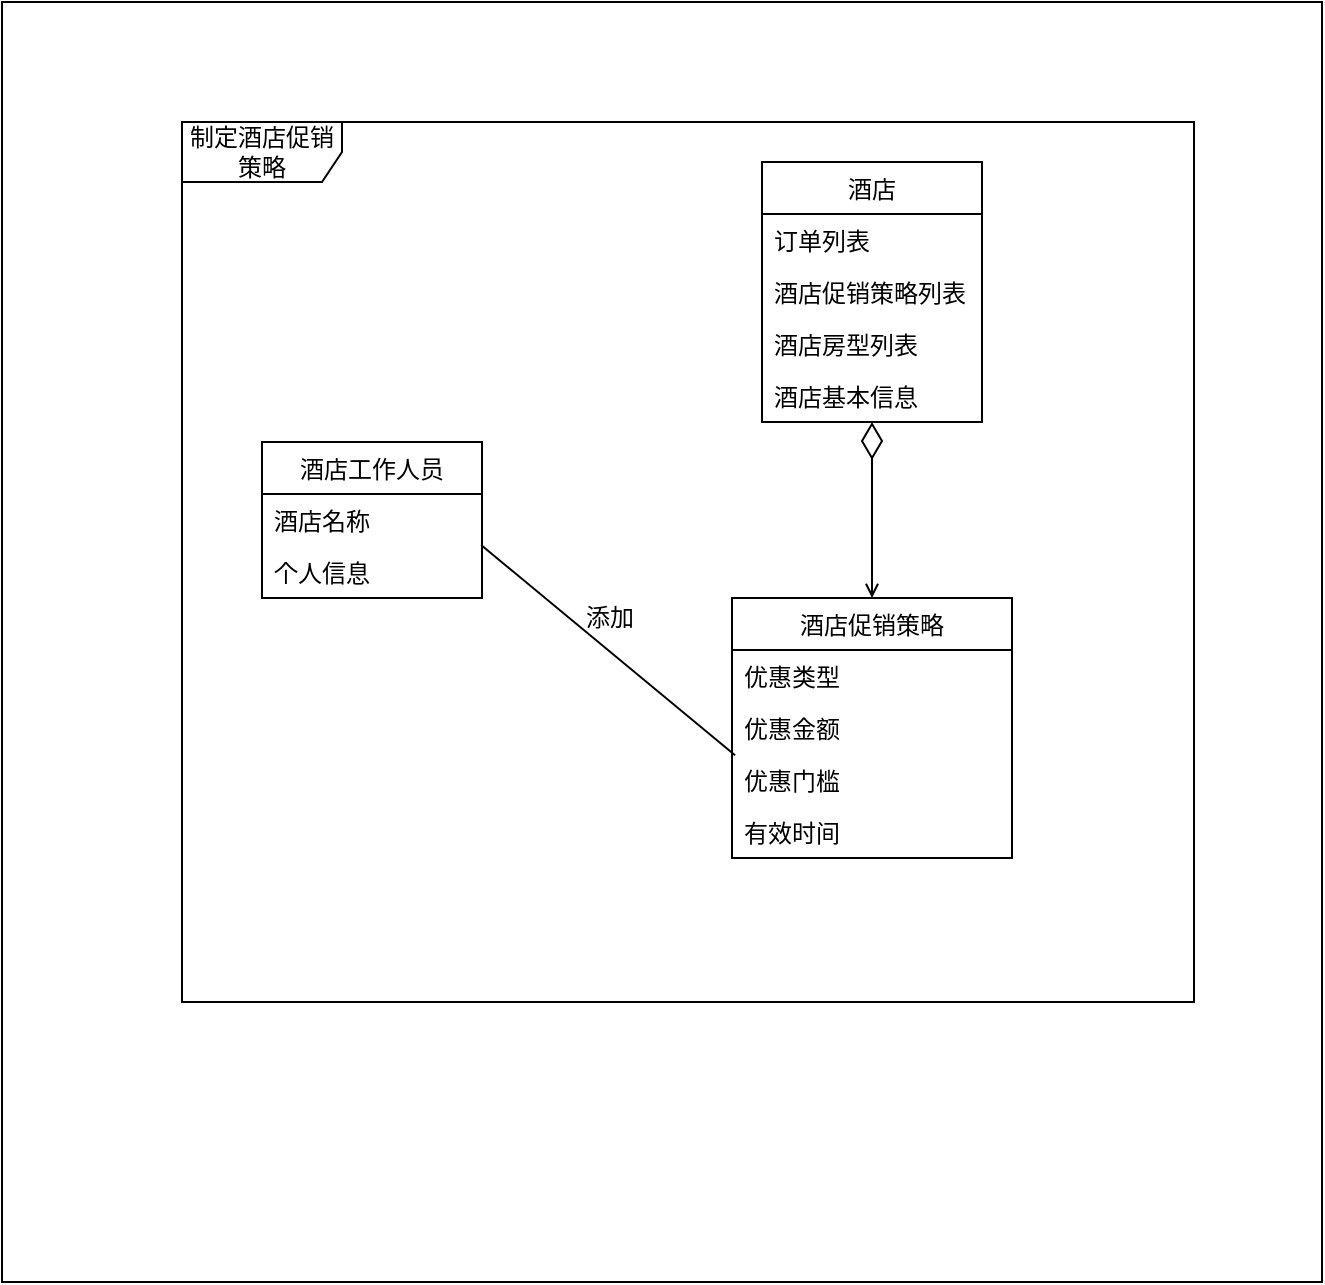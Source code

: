 <mxfile version="13.0.1" type="device"><diagram id="yC7tS79cLCVkGnyvnxfJ" name="Page-1"><mxGraphModel dx="593" dy="331" grid="1" gridSize="10" guides="1" tooltips="1" connect="1" arrows="1" fold="1" page="1" pageScale="1" pageWidth="827" pageHeight="1169" math="0" shadow="0"><root><mxCell id="0"/><mxCell id="1" parent="0"/><mxCell id="rI_k1s_OswLHcRTH_WGH-1" value="" style="rounded=0;whiteSpace=wrap;html=1;" vertex="1" parent="1"><mxGeometry x="90" y="20" width="660" height="640" as="geometry"/></mxCell><mxCell id="rI_k1s_OswLHcRTH_WGH-2" value="制定酒店促销策略" style="shape=umlFrame;whiteSpace=wrap;html=1;width=80;height=30;" vertex="1" parent="1"><mxGeometry x="180" y="80" width="506" height="440" as="geometry"/></mxCell><mxCell id="rI_k1s_OswLHcRTH_WGH-3" value="酒店工作人员" style="swimlane;fontStyle=0;childLayout=stackLayout;horizontal=1;startSize=26;fillColor=none;horizontalStack=0;resizeParent=1;resizeParentMax=0;resizeLast=0;collapsible=1;marginBottom=0;" vertex="1" parent="1"><mxGeometry x="220" y="240" width="110" height="78" as="geometry"/></mxCell><mxCell id="rI_k1s_OswLHcRTH_WGH-4" value="酒店名称" style="text;strokeColor=none;fillColor=none;align=left;verticalAlign=top;spacingLeft=4;spacingRight=4;overflow=hidden;rotatable=0;points=[[0,0.5],[1,0.5]];portConstraint=eastwest;" vertex="1" parent="rI_k1s_OswLHcRTH_WGH-3"><mxGeometry y="26" width="110" height="26" as="geometry"/></mxCell><mxCell id="rI_k1s_OswLHcRTH_WGH-5" value="个人信息" style="text;strokeColor=none;fillColor=none;align=left;verticalAlign=top;spacingLeft=4;spacingRight=4;overflow=hidden;rotatable=0;points=[[0,0.5],[1,0.5]];portConstraint=eastwest;" vertex="1" parent="rI_k1s_OswLHcRTH_WGH-3"><mxGeometry y="52" width="110" height="26" as="geometry"/></mxCell><mxCell id="rI_k1s_OswLHcRTH_WGH-7" value="酒店" style="swimlane;fontStyle=0;childLayout=stackLayout;horizontal=1;startSize=26;fillColor=none;horizontalStack=0;resizeParent=1;resizeParentMax=0;resizeLast=0;collapsible=1;marginBottom=0;" vertex="1" parent="1"><mxGeometry x="470" y="100" width="110" height="130" as="geometry"/></mxCell><mxCell id="rI_k1s_OswLHcRTH_WGH-8" value="订单列表" style="text;strokeColor=none;fillColor=none;align=left;verticalAlign=top;spacingLeft=4;spacingRight=4;overflow=hidden;rotatable=0;points=[[0,0.5],[1,0.5]];portConstraint=eastwest;" vertex="1" parent="rI_k1s_OswLHcRTH_WGH-7"><mxGeometry y="26" width="110" height="26" as="geometry"/></mxCell><mxCell id="rI_k1s_OswLHcRTH_WGH-9" value="酒店促销策略列表" style="text;strokeColor=none;fillColor=none;align=left;verticalAlign=top;spacingLeft=4;spacingRight=4;overflow=hidden;rotatable=0;points=[[0,0.5],[1,0.5]];portConstraint=eastwest;" vertex="1" parent="rI_k1s_OswLHcRTH_WGH-7"><mxGeometry y="52" width="110" height="26" as="geometry"/></mxCell><mxCell id="rI_k1s_OswLHcRTH_WGH-11" value="酒店房型列表" style="text;strokeColor=none;fillColor=none;align=left;verticalAlign=top;spacingLeft=4;spacingRight=4;overflow=hidden;rotatable=0;points=[[0,0.5],[1,0.5]];portConstraint=eastwest;" vertex="1" parent="rI_k1s_OswLHcRTH_WGH-7"><mxGeometry y="78" width="110" height="26" as="geometry"/></mxCell><mxCell id="rI_k1s_OswLHcRTH_WGH-10" value="酒店基本信息" style="text;strokeColor=none;fillColor=none;align=left;verticalAlign=top;spacingLeft=4;spacingRight=4;overflow=hidden;rotatable=0;points=[[0,0.5],[1,0.5]];portConstraint=eastwest;" vertex="1" parent="rI_k1s_OswLHcRTH_WGH-7"><mxGeometry y="104" width="110" height="26" as="geometry"/></mxCell><mxCell id="rI_k1s_OswLHcRTH_WGH-17" value="" style="endArrow=open;endFill=1;endSize=5;html=1;exitX=0.5;exitY=1;exitDx=0;exitDy=0;entryX=0.5;entryY=0;entryDx=0;entryDy=0;startArrow=diamondThin;startFill=0;startSize=16;" edge="1" parent="1" source="rI_k1s_OswLHcRTH_WGH-7" target="rI_k1s_OswLHcRTH_WGH-12"><mxGeometry width="160" relative="1" as="geometry"><mxPoint x="330" y="270" as="sourcePoint"/><mxPoint x="490" y="270" as="targetPoint"/><Array as="points"><mxPoint x="525" y="250"/><mxPoint x="525" y="260"/></Array></mxGeometry></mxCell><mxCell id="rI_k1s_OswLHcRTH_WGH-12" value="酒店促销策略" style="swimlane;fontStyle=0;childLayout=stackLayout;horizontal=1;startSize=26;fillColor=none;horizontalStack=0;resizeParent=1;resizeParentMax=0;resizeLast=0;collapsible=1;marginBottom=0;" vertex="1" parent="1"><mxGeometry x="455" y="318" width="140" height="130" as="geometry"/></mxCell><mxCell id="rI_k1s_OswLHcRTH_WGH-13" value="优惠类型" style="text;strokeColor=none;fillColor=none;align=left;verticalAlign=top;spacingLeft=4;spacingRight=4;overflow=hidden;rotatable=0;points=[[0,0.5],[1,0.5]];portConstraint=eastwest;" vertex="1" parent="rI_k1s_OswLHcRTH_WGH-12"><mxGeometry y="26" width="140" height="26" as="geometry"/></mxCell><mxCell id="rI_k1s_OswLHcRTH_WGH-14" value="优惠金额" style="text;strokeColor=none;fillColor=none;align=left;verticalAlign=top;spacingLeft=4;spacingRight=4;overflow=hidden;rotatable=0;points=[[0,0.5],[1,0.5]];portConstraint=eastwest;" vertex="1" parent="rI_k1s_OswLHcRTH_WGH-12"><mxGeometry y="52" width="140" height="26" as="geometry"/></mxCell><mxCell id="rI_k1s_OswLHcRTH_WGH-15" value="优惠门槛" style="text;strokeColor=none;fillColor=none;align=left;verticalAlign=top;spacingLeft=4;spacingRight=4;overflow=hidden;rotatable=0;points=[[0,0.5],[1,0.5]];portConstraint=eastwest;" vertex="1" parent="rI_k1s_OswLHcRTH_WGH-12"><mxGeometry y="78" width="140" height="26" as="geometry"/></mxCell><mxCell id="rI_k1s_OswLHcRTH_WGH-16" value="有效时间" style="text;strokeColor=none;fillColor=none;align=left;verticalAlign=top;spacingLeft=4;spacingRight=4;overflow=hidden;rotatable=0;points=[[0,0.5],[1,0.5]];portConstraint=eastwest;" vertex="1" parent="rI_k1s_OswLHcRTH_WGH-12"><mxGeometry y="104" width="140" height="26" as="geometry"/></mxCell><mxCell id="rI_k1s_OswLHcRTH_WGH-18" value="" style="endArrow=none;html=1;exitX=0.996;exitY=0.981;exitDx=0;exitDy=0;exitPerimeter=0;entryX=0.011;entryY=0.025;entryDx=0;entryDy=0;entryPerimeter=0;" edge="1" parent="1" source="rI_k1s_OswLHcRTH_WGH-4" target="rI_k1s_OswLHcRTH_WGH-15"><mxGeometry width="50" height="50" relative="1" as="geometry"><mxPoint x="370" y="350" as="sourcePoint"/><mxPoint x="420" y="300" as="targetPoint"/></mxGeometry></mxCell><mxCell id="rI_k1s_OswLHcRTH_WGH-19" value="添加" style="text;html=1;strokeColor=none;fillColor=none;align=center;verticalAlign=middle;whiteSpace=wrap;rounded=0;" vertex="1" parent="1"><mxGeometry x="374" y="318" width="40" height="20" as="geometry"/></mxCell></root></mxGraphModel></diagram></mxfile>